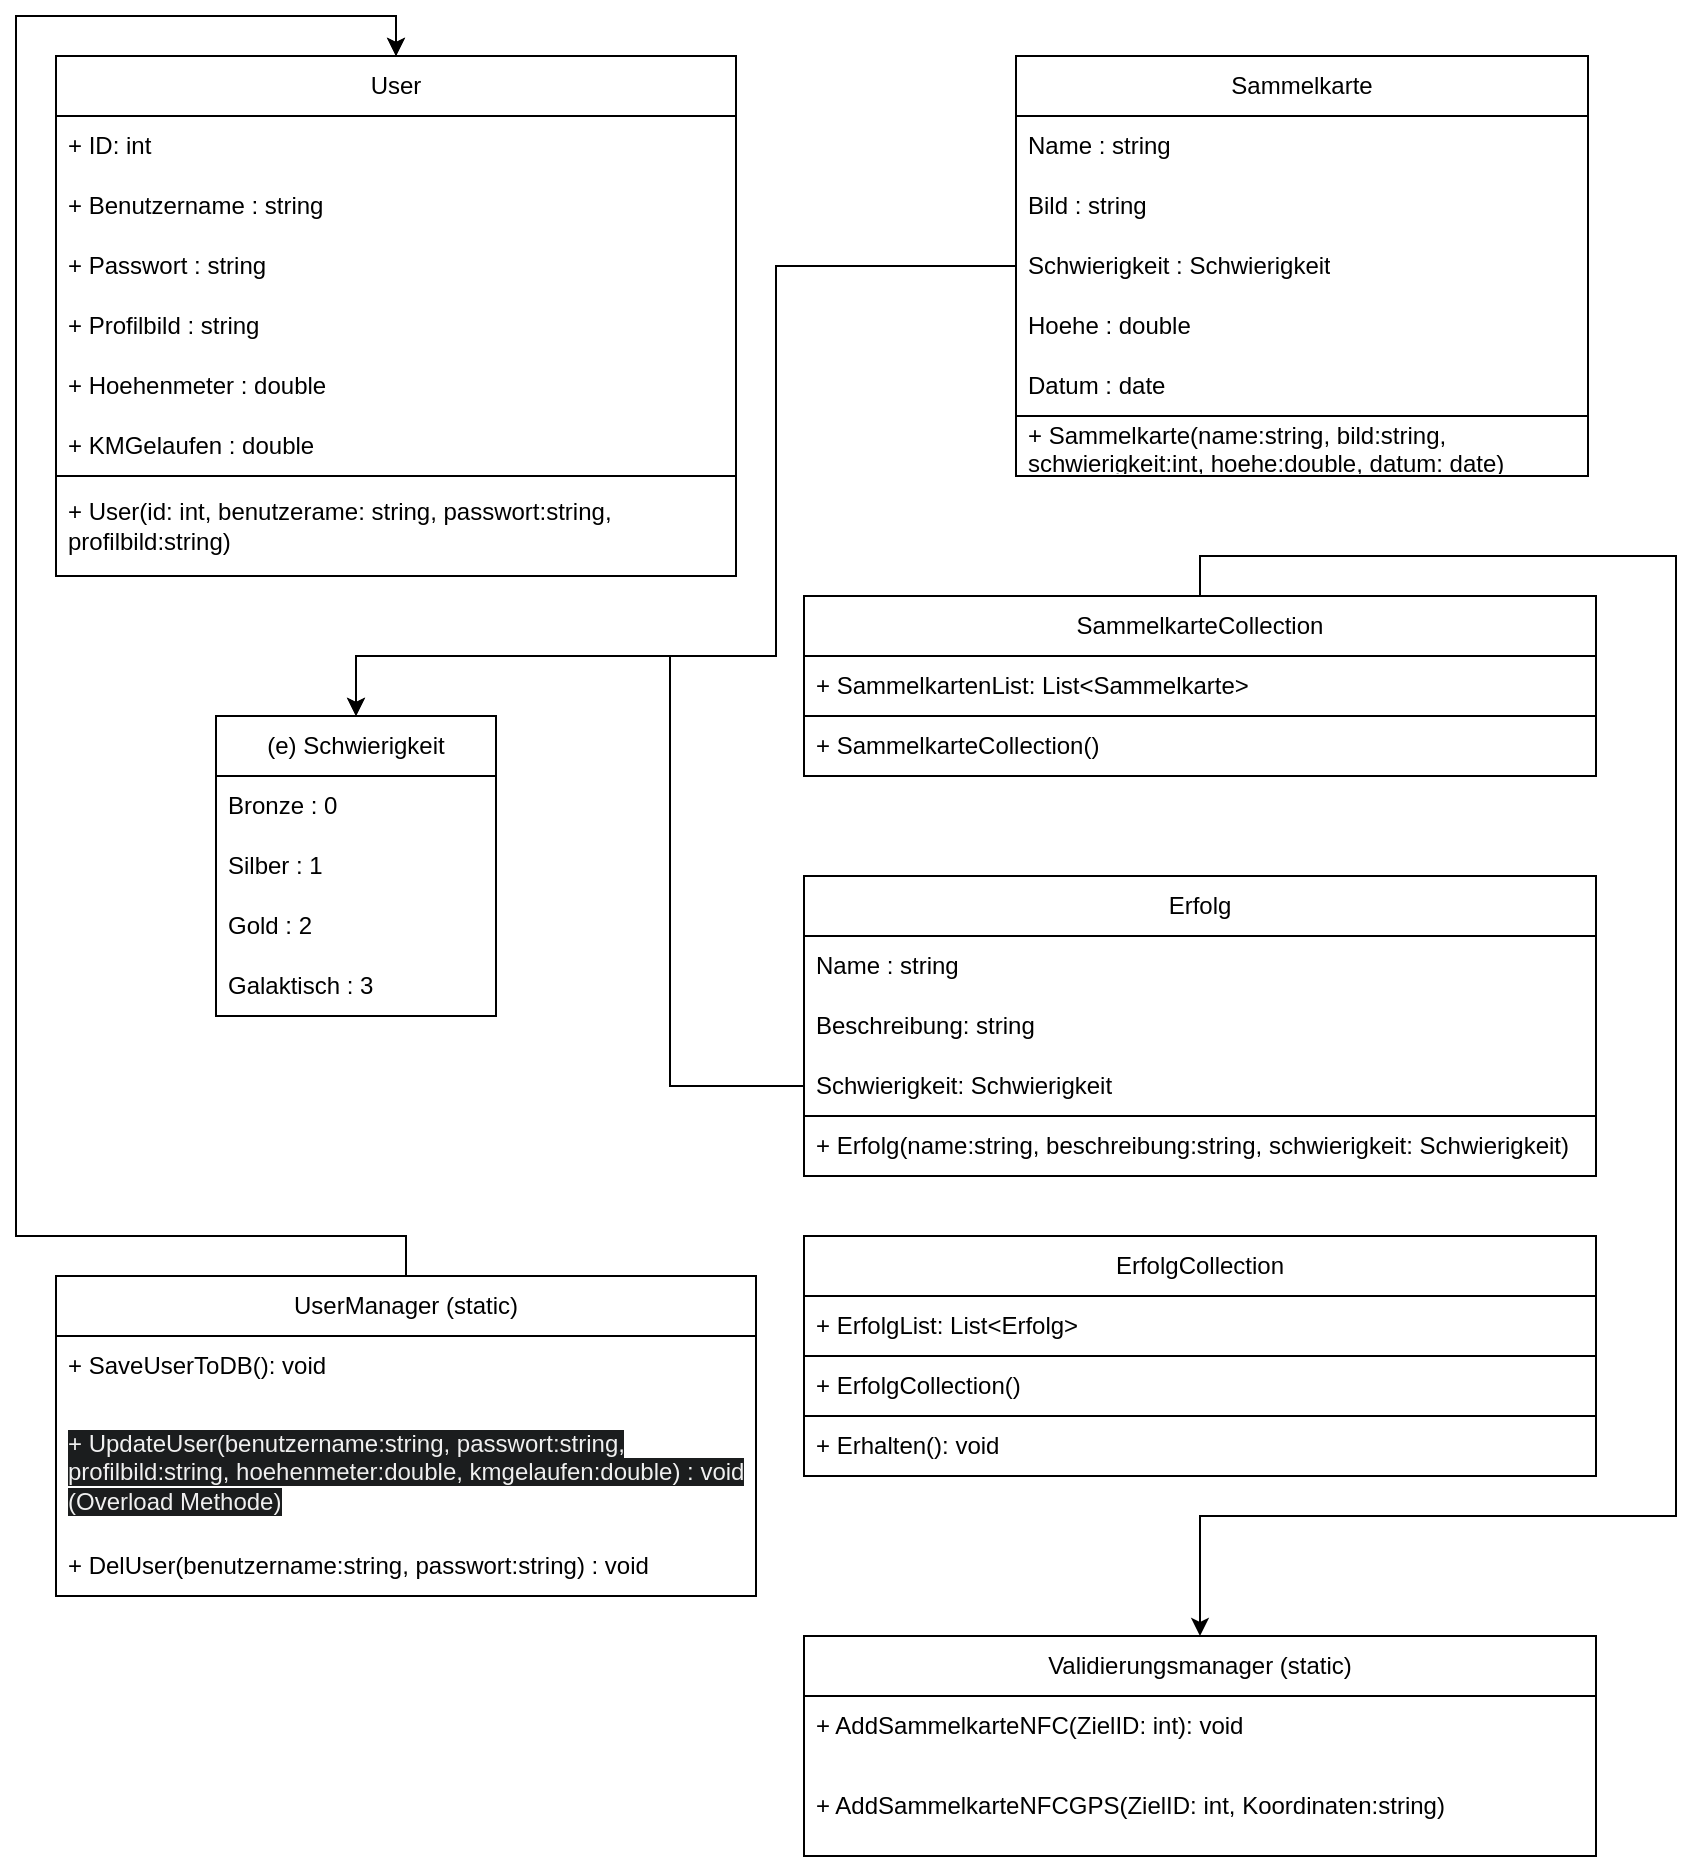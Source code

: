 <mxfile version="24.7.8">
  <diagram name="Seite-1" id="dW6x6gRGtdqWBNDT1m_x">
    <mxGraphModel dx="895" dy="939" grid="1" gridSize="10" guides="1" tooltips="1" connect="1" arrows="1" fold="1" page="1" pageScale="1" pageWidth="827" pageHeight="1169" math="0" shadow="0">
      <root>
        <mxCell id="0" />
        <mxCell id="1" parent="0" />
        <mxCell id="4k9OWnhq-yKW6Yvhb4kF-1" value="User" style="swimlane;fontStyle=0;childLayout=stackLayout;horizontal=1;startSize=30;horizontalStack=0;resizeParent=1;resizeParentMax=0;resizeLast=0;collapsible=1;marginBottom=0;whiteSpace=wrap;html=1;" parent="1" vertex="1">
          <mxGeometry x="40" y="80" width="340" height="260" as="geometry" />
        </mxCell>
        <mxCell id="wc968hAJxb6SSPso3nhb-8" value="+ ID: int" style="text;strokeColor=none;fillColor=none;align=left;verticalAlign=middle;spacingLeft=4;spacingRight=4;overflow=hidden;points=[[0,0.5],[1,0.5]];portConstraint=eastwest;rotatable=0;whiteSpace=wrap;html=1;" parent="4k9OWnhq-yKW6Yvhb4kF-1" vertex="1">
          <mxGeometry y="30" width="340" height="30" as="geometry" />
        </mxCell>
        <mxCell id="4k9OWnhq-yKW6Yvhb4kF-2" value="+ Benutzername : string" style="text;strokeColor=none;fillColor=none;align=left;verticalAlign=middle;spacingLeft=4;spacingRight=4;overflow=hidden;points=[[0,0.5],[1,0.5]];portConstraint=eastwest;rotatable=0;whiteSpace=wrap;html=1;" parent="4k9OWnhq-yKW6Yvhb4kF-1" vertex="1">
          <mxGeometry y="60" width="340" height="30" as="geometry" />
        </mxCell>
        <mxCell id="4k9OWnhq-yKW6Yvhb4kF-3" value="+ Passwort : string" style="text;strokeColor=none;fillColor=none;align=left;verticalAlign=middle;spacingLeft=4;spacingRight=4;overflow=hidden;points=[[0,0.5],[1,0.5]];portConstraint=eastwest;rotatable=0;whiteSpace=wrap;html=1;" parent="4k9OWnhq-yKW6Yvhb4kF-1" vertex="1">
          <mxGeometry y="90" width="340" height="30" as="geometry" />
        </mxCell>
        <mxCell id="4k9OWnhq-yKW6Yvhb4kF-4" value="+ Profilbild : string" style="text;strokeColor=none;fillColor=none;align=left;verticalAlign=middle;spacingLeft=4;spacingRight=4;overflow=hidden;points=[[0,0.5],[1,0.5]];portConstraint=eastwest;rotatable=0;whiteSpace=wrap;html=1;" parent="4k9OWnhq-yKW6Yvhb4kF-1" vertex="1">
          <mxGeometry y="120" width="340" height="30" as="geometry" />
        </mxCell>
        <mxCell id="4k9OWnhq-yKW6Yvhb4kF-6" value="+ Hoehenmeter : double" style="text;strokeColor=none;fillColor=none;align=left;verticalAlign=middle;spacingLeft=4;spacingRight=4;overflow=hidden;points=[[0,0.5],[1,0.5]];portConstraint=eastwest;rotatable=0;whiteSpace=wrap;html=1;" parent="4k9OWnhq-yKW6Yvhb4kF-1" vertex="1">
          <mxGeometry y="150" width="340" height="30" as="geometry" />
        </mxCell>
        <mxCell id="4k9OWnhq-yKW6Yvhb4kF-5" value="+ KMGelaufen : double" style="text;strokeColor=none;fillColor=none;align=left;verticalAlign=middle;spacingLeft=4;spacingRight=4;overflow=hidden;points=[[0,0.5],[1,0.5]];portConstraint=eastwest;rotatable=0;whiteSpace=wrap;html=1;" parent="4k9OWnhq-yKW6Yvhb4kF-1" vertex="1">
          <mxGeometry y="180" width="340" height="30" as="geometry" />
        </mxCell>
        <mxCell id="4k9OWnhq-yKW6Yvhb4kF-7" value="+ User(id: int, benutzerame: string, passwort:string, profilbild:string)" style="text;strokeColor=default;fillColor=none;align=left;verticalAlign=middle;spacingLeft=4;spacingRight=4;overflow=hidden;points=[[0,0.5],[1,0.5]];portConstraint=eastwest;rotatable=0;whiteSpace=wrap;html=1;" parent="4k9OWnhq-yKW6Yvhb4kF-1" vertex="1">
          <mxGeometry y="210" width="340" height="50" as="geometry" />
        </mxCell>
        <mxCell id="wc968hAJxb6SSPso3nhb-7" style="edgeStyle=orthogonalEdgeStyle;rounded=0;orthogonalLoop=1;jettySize=auto;html=1;entryX=0.5;entryY=0;entryDx=0;entryDy=0;" parent="4k9OWnhq-yKW6Yvhb4kF-1" target="4k9OWnhq-yKW6Yvhb4kF-1" edge="1">
          <mxGeometry relative="1" as="geometry">
            <mxPoint x="170" as="sourcePoint" />
            <Array as="points">
              <mxPoint x="170" y="-20" />
            </Array>
          </mxGeometry>
        </mxCell>
        <mxCell id="4k9OWnhq-yKW6Yvhb4kF-11" value="Sammelkarte" style="swimlane;fontStyle=0;childLayout=stackLayout;horizontal=1;startSize=30;horizontalStack=0;resizeParent=1;resizeParentMax=0;resizeLast=0;collapsible=1;marginBottom=0;whiteSpace=wrap;html=1;" parent="1" vertex="1">
          <mxGeometry x="520" y="80" width="286" height="210" as="geometry" />
        </mxCell>
        <mxCell id="4k9OWnhq-yKW6Yvhb4kF-12" value="Name : string" style="text;strokeColor=none;fillColor=none;align=left;verticalAlign=middle;spacingLeft=4;spacingRight=4;overflow=hidden;points=[[0,0.5],[1,0.5]];portConstraint=eastwest;rotatable=0;whiteSpace=wrap;html=1;" parent="4k9OWnhq-yKW6Yvhb4kF-11" vertex="1">
          <mxGeometry y="30" width="286" height="30" as="geometry" />
        </mxCell>
        <mxCell id="4k9OWnhq-yKW6Yvhb4kF-13" value="Bild : string" style="text;strokeColor=none;fillColor=none;align=left;verticalAlign=middle;spacingLeft=4;spacingRight=4;overflow=hidden;points=[[0,0.5],[1,0.5]];portConstraint=eastwest;rotatable=0;whiteSpace=wrap;html=1;" parent="4k9OWnhq-yKW6Yvhb4kF-11" vertex="1">
          <mxGeometry y="60" width="286" height="30" as="geometry" />
        </mxCell>
        <mxCell id="4k9OWnhq-yKW6Yvhb4kF-14" value="Schwierigkeit : Schwierigkeit" style="text;strokeColor=none;fillColor=none;align=left;verticalAlign=middle;spacingLeft=4;spacingRight=4;overflow=hidden;points=[[0,0.5],[1,0.5]];portConstraint=eastwest;rotatable=0;whiteSpace=wrap;html=1;" parent="4k9OWnhq-yKW6Yvhb4kF-11" vertex="1">
          <mxGeometry y="90" width="286" height="30" as="geometry" />
        </mxCell>
        <mxCell id="4k9OWnhq-yKW6Yvhb4kF-15" value="Hoehe : double" style="text;strokeColor=none;fillColor=none;align=left;verticalAlign=middle;spacingLeft=4;spacingRight=4;overflow=hidden;points=[[0,0.5],[1,0.5]];portConstraint=eastwest;rotatable=0;whiteSpace=wrap;html=1;" parent="4k9OWnhq-yKW6Yvhb4kF-11" vertex="1">
          <mxGeometry y="120" width="286" height="30" as="geometry" />
        </mxCell>
        <mxCell id="4k9OWnhq-yKW6Yvhb4kF-21" value="Datum : date" style="text;strokeColor=none;fillColor=none;align=left;verticalAlign=middle;spacingLeft=4;spacingRight=4;overflow=hidden;points=[[0,0.5],[1,0.5]];portConstraint=eastwest;rotatable=0;whiteSpace=wrap;html=1;" parent="4k9OWnhq-yKW6Yvhb4kF-11" vertex="1">
          <mxGeometry y="150" width="286" height="30" as="geometry" />
        </mxCell>
        <mxCell id="4k9OWnhq-yKW6Yvhb4kF-16" value="+ Sammelkarte(name:string, bild:string, schwierigkeit:int, hoehe:double, datum: date)" style="text;strokeColor=default;fillColor=none;align=left;verticalAlign=middle;spacingLeft=4;spacingRight=4;overflow=hidden;points=[[0,0.5],[1,0.5]];portConstraint=eastwest;rotatable=0;whiteSpace=wrap;html=1;" parent="4k9OWnhq-yKW6Yvhb4kF-11" vertex="1">
          <mxGeometry y="180" width="286" height="30" as="geometry" />
        </mxCell>
        <mxCell id="wc968hAJxb6SSPso3nhb-14" style="edgeStyle=orthogonalEdgeStyle;rounded=0;orthogonalLoop=1;jettySize=auto;html=1;exitX=0.5;exitY=0;exitDx=0;exitDy=0;entryX=0.5;entryY=0;entryDx=0;entryDy=0;" parent="1" source="4k9OWnhq-yKW6Yvhb4kF-17" target="wc968hAJxb6SSPso3nhb-10" edge="1">
          <mxGeometry relative="1" as="geometry">
            <Array as="points">
              <mxPoint x="612" y="330" />
              <mxPoint x="850" y="330" />
              <mxPoint x="850" y="810" />
              <mxPoint x="612" y="810" />
            </Array>
          </mxGeometry>
        </mxCell>
        <mxCell id="4k9OWnhq-yKW6Yvhb4kF-17" value="SammelkarteCollection" style="swimlane;fontStyle=0;childLayout=stackLayout;horizontal=1;startSize=30;horizontalStack=0;resizeParent=1;resizeParentMax=0;resizeLast=0;collapsible=1;marginBottom=0;whiteSpace=wrap;html=1;" parent="1" vertex="1">
          <mxGeometry x="414" y="350" width="396" height="90" as="geometry" />
        </mxCell>
        <mxCell id="4k9OWnhq-yKW6Yvhb4kF-18" value="+ SammelkartenList: List&amp;lt;Sammelkarte&amp;gt;" style="text;strokeColor=none;fillColor=none;align=left;verticalAlign=middle;spacingLeft=4;spacingRight=4;overflow=hidden;points=[[0,0.5],[1,0.5]];portConstraint=eastwest;rotatable=0;whiteSpace=wrap;html=1;" parent="4k9OWnhq-yKW6Yvhb4kF-17" vertex="1">
          <mxGeometry y="30" width="396" height="30" as="geometry" />
        </mxCell>
        <mxCell id="4k9OWnhq-yKW6Yvhb4kF-19" value="+ SammelkarteCollection()" style="text;strokeColor=default;fillColor=none;align=left;verticalAlign=middle;spacingLeft=4;spacingRight=4;overflow=hidden;points=[[0,0.5],[1,0.5]];portConstraint=eastwest;rotatable=0;whiteSpace=wrap;html=1;" parent="4k9OWnhq-yKW6Yvhb4kF-17" vertex="1">
          <mxGeometry y="60" width="396" height="30" as="geometry" />
        </mxCell>
        <mxCell id="4k9OWnhq-yKW6Yvhb4kF-22" value="Erfolg" style="swimlane;fontStyle=0;childLayout=stackLayout;horizontal=1;startSize=30;horizontalStack=0;resizeParent=1;resizeParentMax=0;resizeLast=0;collapsible=1;marginBottom=0;whiteSpace=wrap;html=1;" parent="1" vertex="1">
          <mxGeometry x="414" y="490" width="396" height="150" as="geometry" />
        </mxCell>
        <mxCell id="4k9OWnhq-yKW6Yvhb4kF-23" value="Name : string" style="text;strokeColor=none;fillColor=none;align=left;verticalAlign=middle;spacingLeft=4;spacingRight=4;overflow=hidden;points=[[0,0.5],[1,0.5]];portConstraint=eastwest;rotatable=0;whiteSpace=wrap;html=1;" parent="4k9OWnhq-yKW6Yvhb4kF-22" vertex="1">
          <mxGeometry y="30" width="396" height="30" as="geometry" />
        </mxCell>
        <mxCell id="4k9OWnhq-yKW6Yvhb4kF-24" value="Beschreibung: string" style="text;strokeColor=none;fillColor=none;align=left;verticalAlign=middle;spacingLeft=4;spacingRight=4;overflow=hidden;points=[[0,0.5],[1,0.5]];portConstraint=eastwest;rotatable=0;whiteSpace=wrap;html=1;" parent="4k9OWnhq-yKW6Yvhb4kF-22" vertex="1">
          <mxGeometry y="60" width="396" height="30" as="geometry" />
        </mxCell>
        <mxCell id="4k9OWnhq-yKW6Yvhb4kF-33" value="Schwierigkeit: Schwierigkeit" style="text;strokeColor=none;fillColor=none;align=left;verticalAlign=middle;spacingLeft=4;spacingRight=4;overflow=hidden;points=[[0,0.5],[1,0.5]];portConstraint=eastwest;rotatable=0;whiteSpace=wrap;html=1;" parent="4k9OWnhq-yKW6Yvhb4kF-22" vertex="1">
          <mxGeometry y="90" width="396" height="30" as="geometry" />
        </mxCell>
        <mxCell id="4k9OWnhq-yKW6Yvhb4kF-28" value="+ Erfolg(name:string, beschreibung:string, schwierigkeit: Schwierigkeit)" style="text;strokeColor=default;fillColor=none;align=left;verticalAlign=middle;spacingLeft=4;spacingRight=4;overflow=hidden;points=[[0,0.5],[1,0.5]];portConstraint=eastwest;rotatable=0;whiteSpace=wrap;html=1;" parent="4k9OWnhq-yKW6Yvhb4kF-22" vertex="1">
          <mxGeometry y="120" width="396" height="30" as="geometry" />
        </mxCell>
        <mxCell id="4k9OWnhq-yKW6Yvhb4kF-29" value="ErfolgCollection" style="swimlane;fontStyle=0;childLayout=stackLayout;horizontal=1;startSize=30;horizontalStack=0;resizeParent=1;resizeParentMax=0;resizeLast=0;collapsible=1;marginBottom=0;whiteSpace=wrap;html=1;" parent="1" vertex="1">
          <mxGeometry x="414" y="670" width="396" height="120" as="geometry" />
        </mxCell>
        <mxCell id="4k9OWnhq-yKW6Yvhb4kF-30" value="+ ErfolgList: List&amp;lt;Erfolg&amp;gt;" style="text;strokeColor=none;fillColor=none;align=left;verticalAlign=middle;spacingLeft=4;spacingRight=4;overflow=hidden;points=[[0,0.5],[1,0.5]];portConstraint=eastwest;rotatable=0;whiteSpace=wrap;html=1;" parent="4k9OWnhq-yKW6Yvhb4kF-29" vertex="1">
          <mxGeometry y="30" width="396" height="30" as="geometry" />
        </mxCell>
        <mxCell id="4k9OWnhq-yKW6Yvhb4kF-31" value="+ ErfolgCollection()" style="text;strokeColor=default;fillColor=none;align=left;verticalAlign=middle;spacingLeft=4;spacingRight=4;overflow=hidden;points=[[0,0.5],[1,0.5]];portConstraint=eastwest;rotatable=0;whiteSpace=wrap;html=1;" parent="4k9OWnhq-yKW6Yvhb4kF-29" vertex="1">
          <mxGeometry y="60" width="396" height="30" as="geometry" />
        </mxCell>
        <mxCell id="4k9OWnhq-yKW6Yvhb4kF-32" value="+ Erhalten(): void" style="text;strokeColor=none;fillColor=none;align=left;verticalAlign=middle;spacingLeft=4;spacingRight=4;overflow=hidden;points=[[0,0.5],[1,0.5]];portConstraint=eastwest;rotatable=0;whiteSpace=wrap;html=1;" parent="4k9OWnhq-yKW6Yvhb4kF-29" vertex="1">
          <mxGeometry y="90" width="396" height="30" as="geometry" />
        </mxCell>
        <mxCell id="4k9OWnhq-yKW6Yvhb4kF-34" value="(e) Schwierigkeit" style="swimlane;fontStyle=0;childLayout=stackLayout;horizontal=1;startSize=30;horizontalStack=0;resizeParent=1;resizeParentMax=0;resizeLast=0;collapsible=1;marginBottom=0;whiteSpace=wrap;html=1;" parent="1" vertex="1">
          <mxGeometry x="120" y="410" width="140" height="150" as="geometry" />
        </mxCell>
        <mxCell id="4k9OWnhq-yKW6Yvhb4kF-35" value="Bronze : 0" style="text;strokeColor=none;fillColor=none;align=left;verticalAlign=middle;spacingLeft=4;spacingRight=4;overflow=hidden;points=[[0,0.5],[1,0.5]];portConstraint=eastwest;rotatable=0;whiteSpace=wrap;html=1;" parent="4k9OWnhq-yKW6Yvhb4kF-34" vertex="1">
          <mxGeometry y="30" width="140" height="30" as="geometry" />
        </mxCell>
        <mxCell id="4k9OWnhq-yKW6Yvhb4kF-36" value="Silber : 1" style="text;strokeColor=none;fillColor=none;align=left;verticalAlign=middle;spacingLeft=4;spacingRight=4;overflow=hidden;points=[[0,0.5],[1,0.5]];portConstraint=eastwest;rotatable=0;whiteSpace=wrap;html=1;" parent="4k9OWnhq-yKW6Yvhb4kF-34" vertex="1">
          <mxGeometry y="60" width="140" height="30" as="geometry" />
        </mxCell>
        <mxCell id="4k9OWnhq-yKW6Yvhb4kF-37" value="Gold : 2" style="text;strokeColor=none;fillColor=none;align=left;verticalAlign=middle;spacingLeft=4;spacingRight=4;overflow=hidden;points=[[0,0.5],[1,0.5]];portConstraint=eastwest;rotatable=0;whiteSpace=wrap;html=1;" parent="4k9OWnhq-yKW6Yvhb4kF-34" vertex="1">
          <mxGeometry y="90" width="140" height="30" as="geometry" />
        </mxCell>
        <mxCell id="4k9OWnhq-yKW6Yvhb4kF-38" value="Galaktisch : 3" style="text;strokeColor=none;fillColor=none;align=left;verticalAlign=middle;spacingLeft=4;spacingRight=4;overflow=hidden;points=[[0,0.5],[1,0.5]];portConstraint=eastwest;rotatable=0;whiteSpace=wrap;html=1;" parent="4k9OWnhq-yKW6Yvhb4kF-34" vertex="1">
          <mxGeometry y="120" width="140" height="30" as="geometry" />
        </mxCell>
        <mxCell id="wc968hAJxb6SSPso3nhb-1" value="UserManager (static)" style="swimlane;fontStyle=0;childLayout=stackLayout;horizontal=1;startSize=30;horizontalStack=0;resizeParent=1;resizeParentMax=0;resizeLast=0;collapsible=1;marginBottom=0;whiteSpace=wrap;html=1;" parent="1" vertex="1">
          <mxGeometry x="40" y="690" width="350" height="160" as="geometry" />
        </mxCell>
        <mxCell id="wc968hAJxb6SSPso3nhb-2" value="+ SaveUserToDB(): void" style="text;strokeColor=none;fillColor=none;align=left;verticalAlign=middle;spacingLeft=4;spacingRight=4;overflow=hidden;points=[[0,0.5],[1,0.5]];portConstraint=eastwest;rotatable=0;whiteSpace=wrap;html=1;" parent="wc968hAJxb6SSPso3nhb-1" vertex="1">
          <mxGeometry y="30" width="350" height="30" as="geometry" />
        </mxCell>
        <mxCell id="wc968hAJxb6SSPso3nhb-3" value="&#xa;&lt;span style=&quot;color: rgb(240, 240, 240); font-family: Helvetica; font-size: 12px; font-style: normal; font-variant-ligatures: normal; font-variant-caps: normal; font-weight: 400; letter-spacing: normal; orphans: 2; text-align: left; text-indent: 0px; text-transform: none; widows: 2; word-spacing: 0px; -webkit-text-stroke-width: 0px; white-space: normal; background-color: rgb(27, 29, 30); text-decoration-thickness: initial; text-decoration-style: initial; text-decoration-color: initial; display: inline !important; float: none;&quot;&gt;+ UpdateUser(benutzername:string, passwort:string, profilbild:string, hoehenmeter:double, kmgelaufen:double) : void (Overload Methode)&lt;/span&gt;&#xa;&#xa;" style="text;strokeColor=none;fillColor=none;align=left;verticalAlign=middle;spacingLeft=4;spacingRight=4;overflow=hidden;points=[[0,0.5],[1,0.5]];portConstraint=eastwest;rotatable=0;whiteSpace=wrap;html=1;" parent="wc968hAJxb6SSPso3nhb-1" vertex="1">
          <mxGeometry y="60" width="350" height="70" as="geometry" />
        </mxCell>
        <mxCell id="wc968hAJxb6SSPso3nhb-4" value="+ DelUser(benutzername:string, passwort:string) : void" style="text;strokeColor=none;fillColor=none;align=left;verticalAlign=middle;spacingLeft=4;spacingRight=4;overflow=hidden;points=[[0,0.5],[1,0.5]];portConstraint=eastwest;rotatable=0;whiteSpace=wrap;html=1;" parent="wc968hAJxb6SSPso3nhb-1" vertex="1">
          <mxGeometry y="130" width="350" height="30" as="geometry" />
        </mxCell>
        <mxCell id="wc968hAJxb6SSPso3nhb-5" style="edgeStyle=orthogonalEdgeStyle;rounded=0;orthogonalLoop=1;jettySize=auto;html=1;exitX=0;exitY=0.5;exitDx=0;exitDy=0;entryX=0.5;entryY=0;entryDx=0;entryDy=0;" parent="1" source="4k9OWnhq-yKW6Yvhb4kF-14" target="4k9OWnhq-yKW6Yvhb4kF-34" edge="1">
          <mxGeometry relative="1" as="geometry">
            <Array as="points">
              <mxPoint x="400" y="185" />
              <mxPoint x="400" y="380" />
              <mxPoint x="190" y="380" />
            </Array>
          </mxGeometry>
        </mxCell>
        <mxCell id="wc968hAJxb6SSPso3nhb-6" style="edgeStyle=orthogonalEdgeStyle;rounded=0;orthogonalLoop=1;jettySize=auto;html=1;exitX=0;exitY=0.5;exitDx=0;exitDy=0;entryX=0.5;entryY=0;entryDx=0;entryDy=0;" parent="1" source="4k9OWnhq-yKW6Yvhb4kF-33" target="4k9OWnhq-yKW6Yvhb4kF-34" edge="1">
          <mxGeometry relative="1" as="geometry">
            <Array as="points">
              <mxPoint x="347" y="595" />
              <mxPoint x="347" y="380" />
              <mxPoint x="190" y="380" />
            </Array>
          </mxGeometry>
        </mxCell>
        <mxCell id="wc968hAJxb6SSPso3nhb-9" value="" style="edgeStyle=orthogonalEdgeStyle;rounded=0;orthogonalLoop=1;jettySize=auto;html=1;exitX=0.5;exitY=0;exitDx=0;exitDy=0;" parent="1" source="wc968hAJxb6SSPso3nhb-1" edge="1">
          <mxGeometry relative="1" as="geometry">
            <mxPoint x="215" y="690" as="sourcePoint" />
            <mxPoint x="210" y="80" as="targetPoint" />
            <Array as="points">
              <mxPoint x="215" y="670" />
              <mxPoint x="20" y="670" />
              <mxPoint x="20" y="60" />
            </Array>
          </mxGeometry>
        </mxCell>
        <mxCell id="wc968hAJxb6SSPso3nhb-10" value="Validierungsmanager (static)" style="swimlane;fontStyle=0;childLayout=stackLayout;horizontal=1;startSize=30;horizontalStack=0;resizeParent=1;resizeParentMax=0;resizeLast=0;collapsible=1;marginBottom=0;whiteSpace=wrap;html=1;" parent="1" vertex="1">
          <mxGeometry x="414" y="870" width="396" height="110" as="geometry" />
        </mxCell>
        <mxCell id="wc968hAJxb6SSPso3nhb-11" value="+ AddSammelkarteNFC(ZielID: int): void" style="text;strokeColor=none;fillColor=none;align=left;verticalAlign=middle;spacingLeft=4;spacingRight=4;overflow=hidden;points=[[0,0.5],[1,0.5]];portConstraint=eastwest;rotatable=0;whiteSpace=wrap;html=1;" parent="wc968hAJxb6SSPso3nhb-10" vertex="1">
          <mxGeometry y="30" width="396" height="30" as="geometry" />
        </mxCell>
        <mxCell id="wc968hAJxb6SSPso3nhb-12" value="+ AddSammelkarteNFCGPS(ZielID: int, Koordinaten:string)" style="text;strokeColor=none;fillColor=none;align=left;verticalAlign=middle;spacingLeft=4;spacingRight=4;overflow=hidden;points=[[0,0.5],[1,0.5]];portConstraint=eastwest;rotatable=0;whiteSpace=wrap;html=1;" parent="wc968hAJxb6SSPso3nhb-10" vertex="1">
          <mxGeometry y="60" width="396" height="50" as="geometry" />
        </mxCell>
      </root>
    </mxGraphModel>
  </diagram>
</mxfile>
